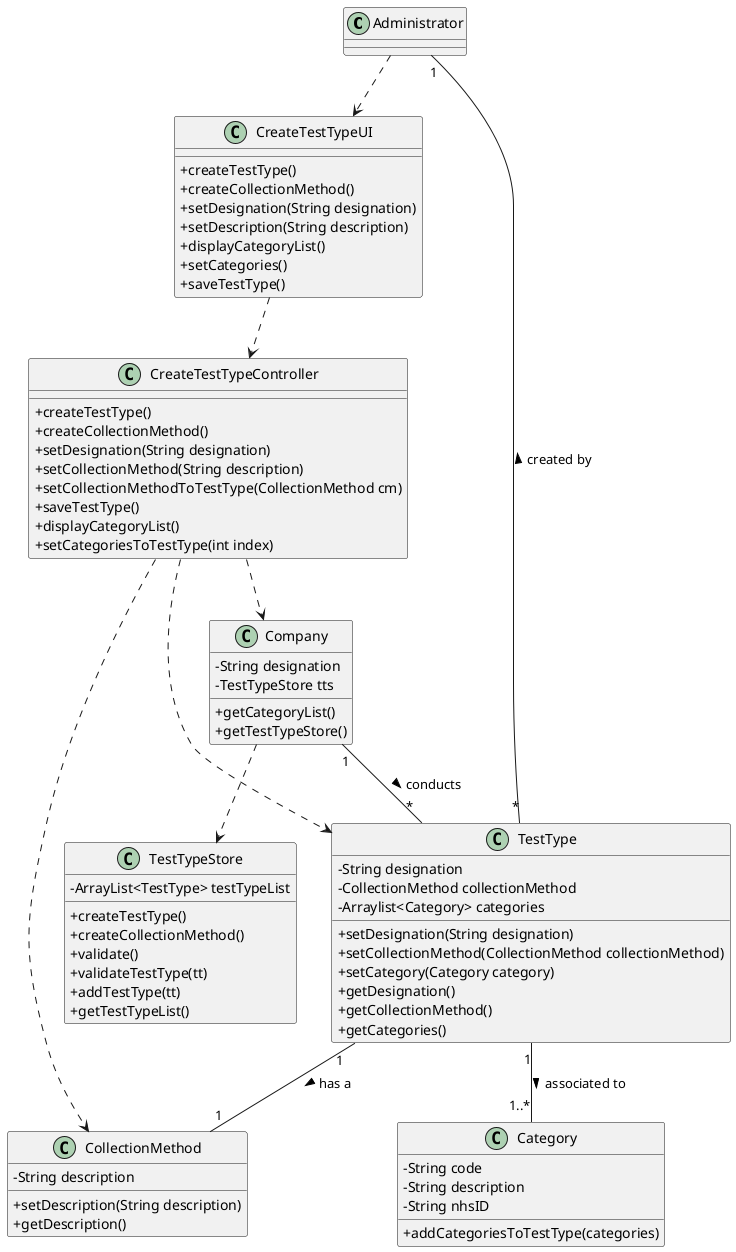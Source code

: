 @startuml

skinparam classAttributeIconSize 0

class Administrator
class CreateTestTypeUI {
+createTestType()
+createCollectionMethod()
+setDesignation(String designation)
+setDescription(String description)
+displayCategoryList()
+setCategories()
+saveTestType()
}
class CreateTestTypeController {
+createTestType()
+createCollectionMethod()
+setDesignation(String designation)
+setCollectionMethod(String description)
+setCollectionMethodToTestType(CollectionMethod cm)
+saveTestType()
+displayCategoryList()
+setCategoriesToTestType(int index)
}
class CollectionMethod {
-String description
+setDescription(String description)
+getDescription()

}
class TestType {
-String designation
-CollectionMethod collectionMethod
-Arraylist<Category> categories
+setDesignation(String designation)
+setCollectionMethod(CollectionMethod collectionMethod)
+setCategory(Category category)
+getDesignation()
+getCollectionMethod()
+getCategories()
}
class Category {
-String code
-String description
-String nhsID
+addCategoriesToTestType(categories)
}
class Company {
-String designation
-TestTypeStore tts
+getCategoryList()
+getTestTypeStore()
}

class TestTypeStore {
-ArrayList<TestType> testTypeList
+createTestType()
+createCollectionMethod()
+validate()
+validateTestType(tt)
+addTestType(tt)
+getTestTypeList()
}

Administrator ..> CreateTestTypeUI
CreateTestTypeUI ..> CreateTestTypeController
TestType "*"-up-"1" Administrator : created by >
Category "1..*"-up-"1" TestType  : associated to <
TestType "1"--"1" CollectionMethod : has a  >
Company "1"-down-"*" TestType : conducts >
CreateTestTypeController ..> Company
CreateTestTypeController ..> TestType
CreateTestTypeController ..> CollectionMethod
Company ..> TestTypeStore

@enduml